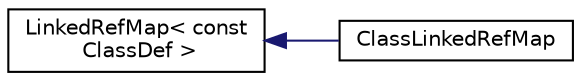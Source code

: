 digraph "Graphical Class Hierarchy"
{
 // LATEX_PDF_SIZE
  edge [fontname="Helvetica",fontsize="10",labelfontname="Helvetica",labelfontsize="10"];
  node [fontname="Helvetica",fontsize="10",shape=record];
  rankdir="LR";
  Node0 [label="LinkedRefMap\< const\l ClassDef \>",height=0.2,width=0.4,color="black", fillcolor="white", style="filled",URL="$classLinkedRefMap.html",tooltip=" "];
  Node0 -> Node1 [dir="back",color="midnightblue",fontsize="10",style="solid",fontname="Helvetica"];
  Node1 [label="ClassLinkedRefMap",height=0.2,width=0.4,color="black", fillcolor="white", style="filled",URL="$classClassLinkedRefMap.html",tooltip=" "];
}
